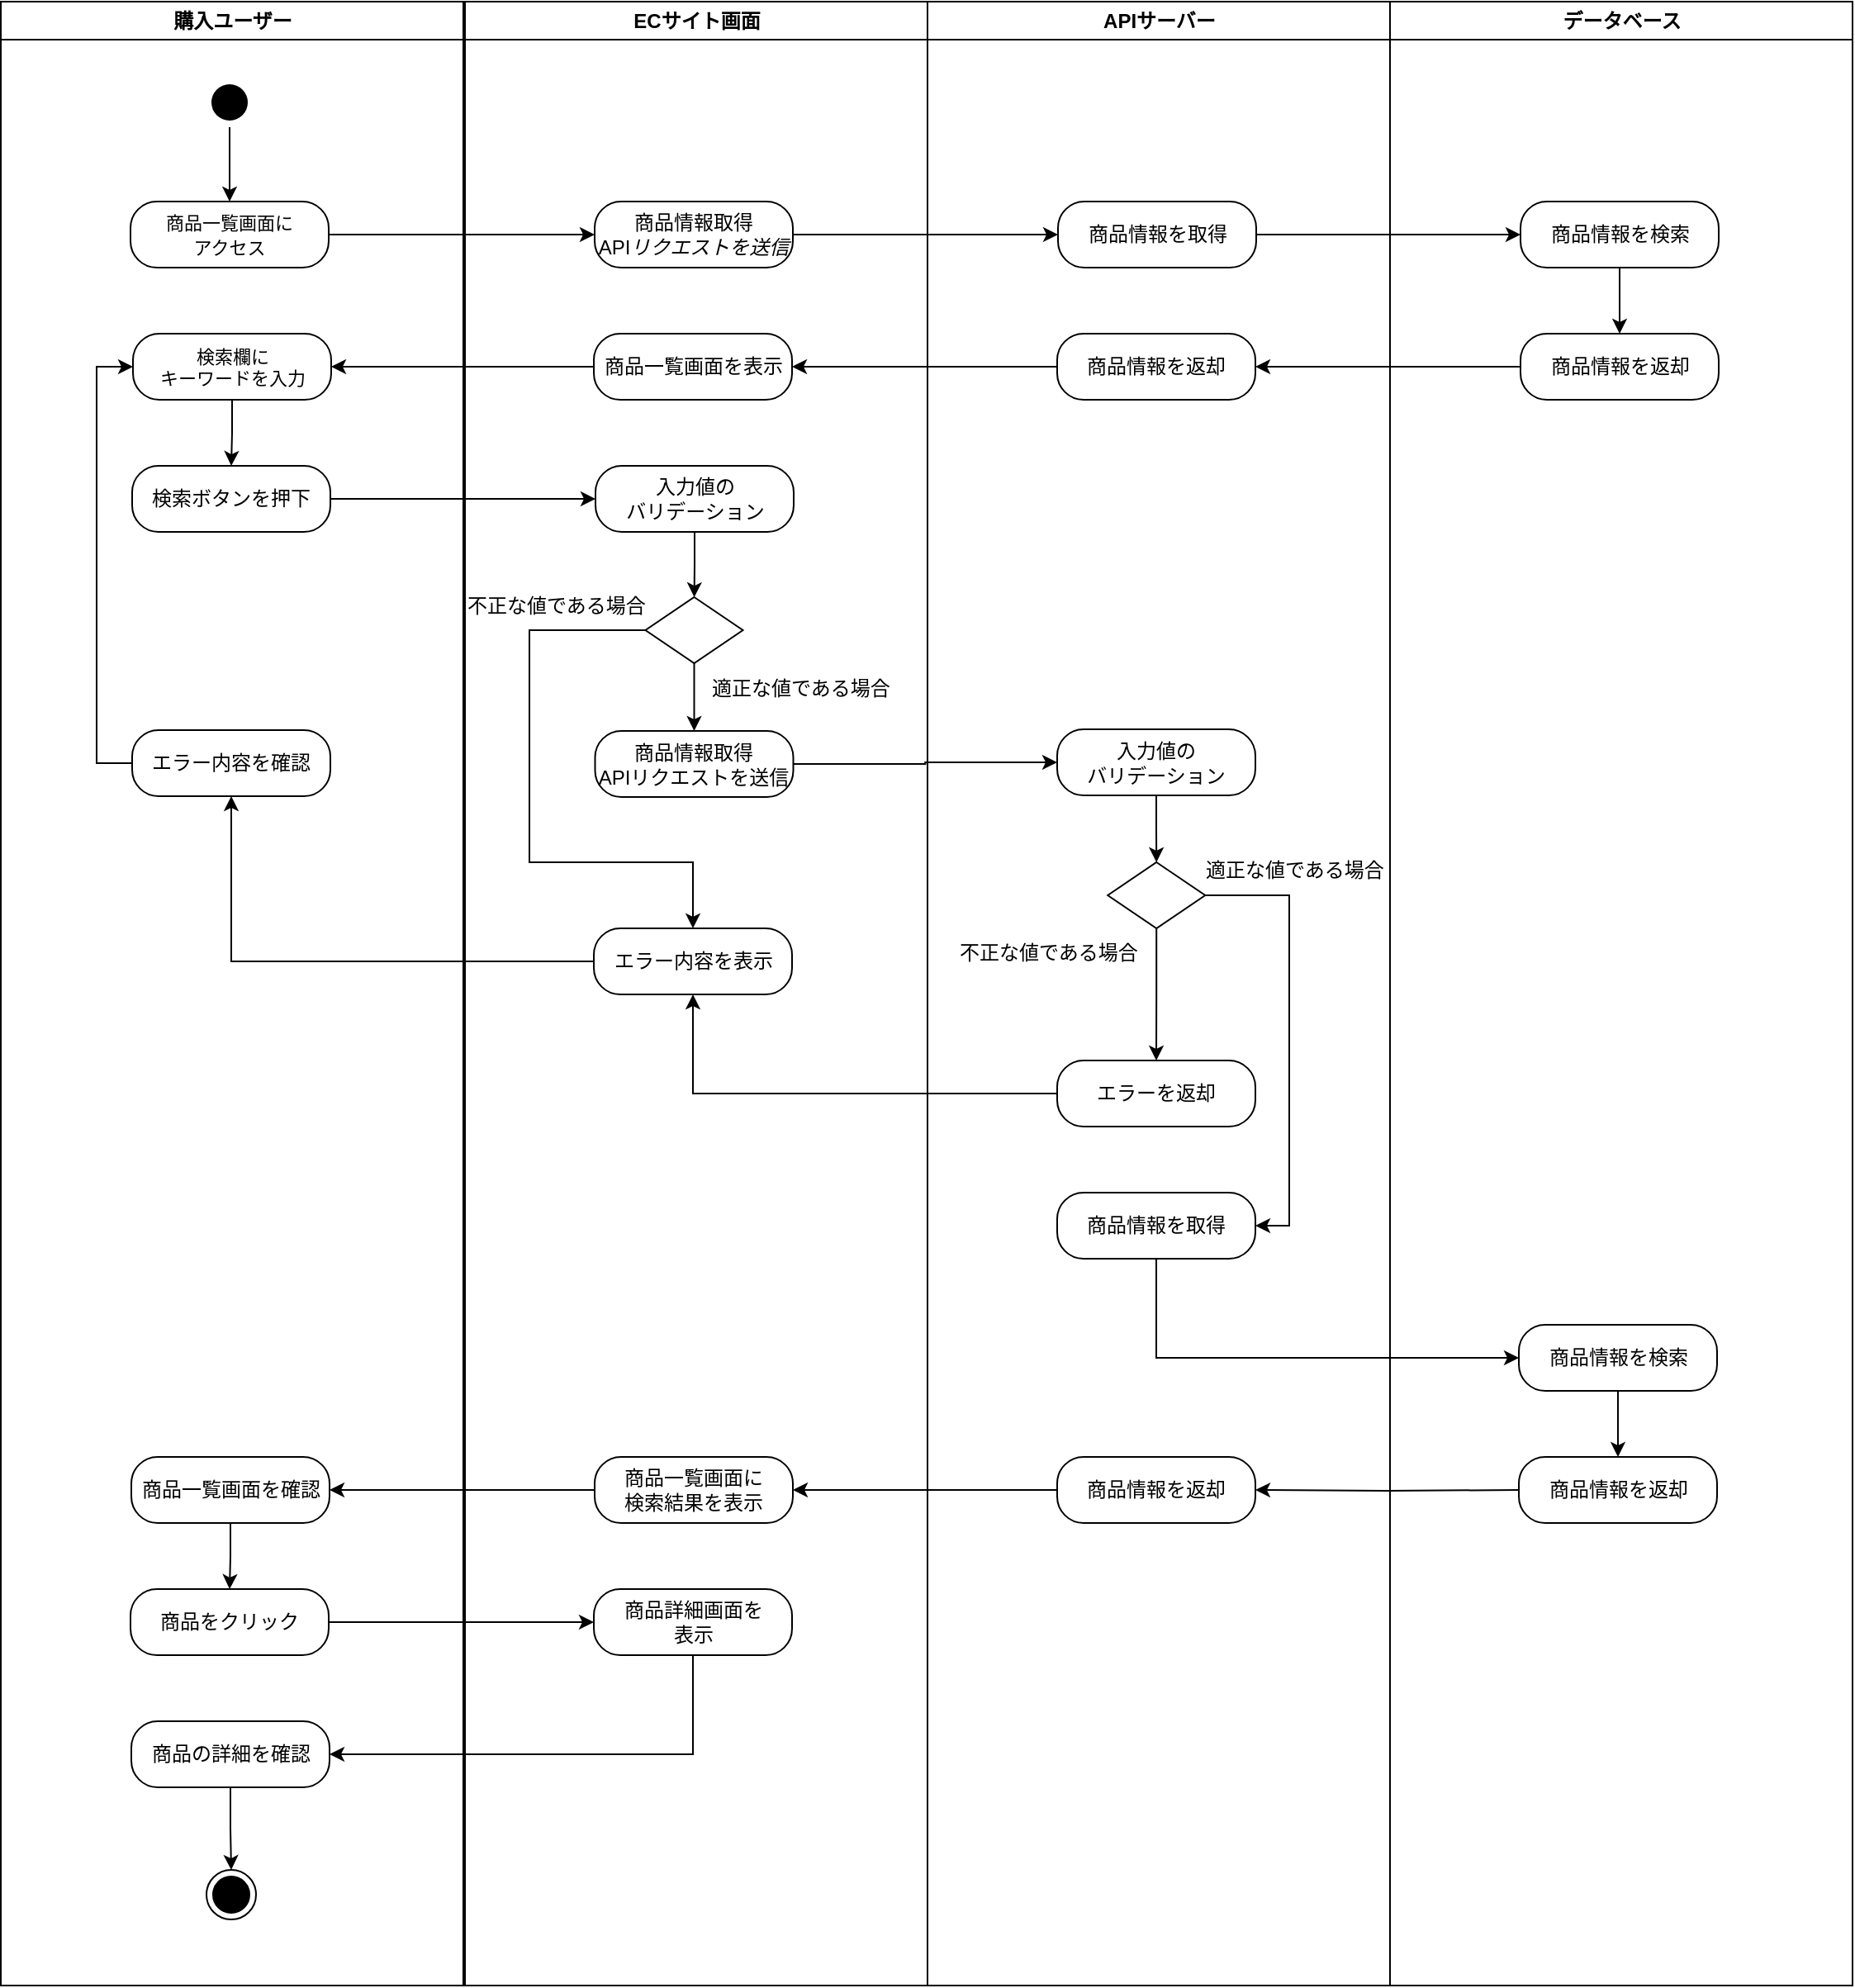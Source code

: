 <mxfile version="24.4.4" type="google">
  <diagram name="Page-1" id="e7e014a7-5840-1c2e-5031-d8a46d1fe8dd">
    <mxGraphModel grid="0" page="0" gridSize="10" guides="1" tooltips="1" connect="1" arrows="1" fold="1" pageScale="1" pageWidth="1169" pageHeight="826" background="none" math="0" shadow="0">
      <root>
        <mxCell id="0" />
        <mxCell id="1" parent="0" />
        <mxCell id="2" value="購入ユーザー" style="swimlane;whiteSpace=wrap;startSize=23;" vertex="1" parent="1">
          <mxGeometry x="160.5" y="39" width="280" height="1201" as="geometry" />
        </mxCell>
        <mxCell id="vWoP6zWK1vNo4NkEKIn9-28" style="edgeStyle=orthogonalEdgeStyle;rounded=0;orthogonalLoop=1;jettySize=auto;html=1;entryX=0.5;entryY=0;entryDx=0;entryDy=0;" edge="1" parent="2" source="WvElCNo4vnSuFBghOQTC-68" target="vWoP6zWK1vNo4NkEKIn9-27">
          <mxGeometry relative="1" as="geometry" />
        </mxCell>
        <mxCell id="WvElCNo4vnSuFBghOQTC-68" value="&lt;font style=&quot;font-size: 11px;&quot;&gt;検索欄に&lt;/font&gt;&lt;div style=&quot;font-size: 11px;&quot;&gt;&lt;font style=&quot;font-size: 11px;&quot;&gt;キーワードを入力&lt;/font&gt;&lt;/div&gt;" style="rounded=1;whiteSpace=wrap;html=1;arcSize=40;" vertex="1" parent="2">
          <mxGeometry x="80" y="201" width="120" height="40" as="geometry" />
        </mxCell>
        <mxCell id="JWLb-32_a0x0ovrGCaO_-33" style="edgeStyle=orthogonalEdgeStyle;rounded=0;orthogonalLoop=1;jettySize=auto;html=1;entryX=0;entryY=0.5;entryDx=0;entryDy=0;" edge="1" parent="2" source="JWLb-32_a0x0ovrGCaO_-12" target="WvElCNo4vnSuFBghOQTC-68">
          <mxGeometry relative="1" as="geometry">
            <Array as="points">
              <mxPoint x="58" y="461" />
              <mxPoint x="58" y="221" />
            </Array>
          </mxGeometry>
        </mxCell>
        <mxCell id="JWLb-32_a0x0ovrGCaO_-12" value="&lt;font style=&quot;font-size: 12px;&quot;&gt;エラー内容を確認&lt;/font&gt;" style="rounded=1;whiteSpace=wrap;html=1;arcSize=40;" vertex="1" parent="2">
          <mxGeometry x="79.5" y="441" width="120" height="40" as="geometry" />
        </mxCell>
        <mxCell id="vWoP6zWK1vNo4NkEKIn9-24" style="edgeStyle=orthogonalEdgeStyle;rounded=0;orthogonalLoop=1;jettySize=auto;html=1;entryX=0.5;entryY=0;entryDx=0;entryDy=0;" edge="1" parent="2" source="5" target="vWoP6zWK1vNo4NkEKIn9-23">
          <mxGeometry relative="1" as="geometry" />
        </mxCell>
        <mxCell id="5" value="" style="ellipse;shape=startState;fillColor=#000000;strokeColor=none;" vertex="1" parent="2">
          <mxGeometry x="123.5" y="46" width="30" height="30" as="geometry" />
        </mxCell>
        <mxCell id="vWoP6zWK1vNo4NkEKIn9-23" value="&lt;font style=&quot;font-size: 11px;&quot;&gt;商品一覧画面に&lt;/font&gt;&lt;div&gt;&lt;font style=&quot;font-size: 11px;&quot;&gt;アクセス&lt;/font&gt;&lt;/div&gt;" style="rounded=1;whiteSpace=wrap;html=1;arcSize=40;" vertex="1" parent="2">
          <mxGeometry x="78.5" y="121" width="120" height="40" as="geometry" />
        </mxCell>
        <mxCell id="vWoP6zWK1vNo4NkEKIn9-27" value="&lt;font style=&quot;font-size: 12px;&quot;&gt;検索ボタンを押下&lt;/font&gt;" style="rounded=1;whiteSpace=wrap;html=1;arcSize=40;" vertex="1" parent="2">
          <mxGeometry x="79.5" y="281" width="120" height="40" as="geometry" />
        </mxCell>
        <mxCell id="WvElCNo4vnSuFBghOQTC-93" value="" style="ellipse;html=1;shape=endState;fillColor=#000000;strokeColor=default;" vertex="1" parent="2">
          <mxGeometry x="124.5" y="1131" width="30" height="30" as="geometry" />
        </mxCell>
        <mxCell id="vWoP6zWK1vNo4NkEKIn9-73" style="edgeStyle=orthogonalEdgeStyle;rounded=0;orthogonalLoop=1;jettySize=auto;html=1;entryX=0.5;entryY=0;entryDx=0;entryDy=0;" edge="1" parent="2" source="vWoP6zWK1vNo4NkEKIn9-57" target="vWoP6zWK1vNo4NkEKIn9-71">
          <mxGeometry relative="1" as="geometry" />
        </mxCell>
        <mxCell id="vWoP6zWK1vNo4NkEKIn9-57" value="&lt;font style=&quot;font-size: 12px;&quot;&gt;商品一覧画面を確認&lt;br&gt;&lt;/font&gt;" style="rounded=1;whiteSpace=wrap;html=1;arcSize=40;" vertex="1" parent="2">
          <mxGeometry x="79" y="881" width="120" height="40" as="geometry" />
        </mxCell>
        <mxCell id="vWoP6zWK1vNo4NkEKIn9-71" value="&lt;font style=&quot;font-size: 12px;&quot;&gt;商品をクリック&lt;br&gt;&lt;/font&gt;" style="rounded=1;whiteSpace=wrap;html=1;arcSize=40;" vertex="1" parent="2">
          <mxGeometry x="78.5" y="961" width="120" height="40" as="geometry" />
        </mxCell>
        <mxCell id="vWoP6zWK1vNo4NkEKIn9-77" style="edgeStyle=orthogonalEdgeStyle;rounded=0;orthogonalLoop=1;jettySize=auto;html=1;entryX=0.5;entryY=0;entryDx=0;entryDy=0;" edge="1" parent="2" source="vWoP6zWK1vNo4NkEKIn9-75" target="WvElCNo4vnSuFBghOQTC-93">
          <mxGeometry relative="1" as="geometry" />
        </mxCell>
        <mxCell id="vWoP6zWK1vNo4NkEKIn9-75" value="&lt;font style=&quot;font-size: 12px;&quot;&gt;商品の詳細を確認&lt;/font&gt;" style="rounded=1;whiteSpace=wrap;html=1;arcSize=40;" vertex="1" parent="2">
          <mxGeometry x="79" y="1041" width="120" height="40" as="geometry" />
        </mxCell>
        <mxCell id="3" value="ECサイト画面" style="swimlane;whiteSpace=wrap;startSize=23;" vertex="1" parent="1">
          <mxGeometry x="441.5" y="39" width="280" height="1201" as="geometry" />
        </mxCell>
        <mxCell id="JWLb-32_a0x0ovrGCaO_-11" value="" style="edgeStyle=orthogonalEdgeStyle;rounded=0;orthogonalLoop=1;jettySize=auto;html=1;" edge="1" parent="3" source="JWLb-32_a0x0ovrGCaO_-7" target="JWLb-32_a0x0ovrGCaO_-10">
          <mxGeometry relative="1" as="geometry" />
        </mxCell>
        <mxCell id="JWLb-32_a0x0ovrGCaO_-7" value="&lt;font style=&quot;font-size: 12px;&quot;&gt;入力値の&lt;/font&gt;&lt;div&gt;&lt;font style=&quot;font-size: 12px;&quot;&gt;バリデーション&lt;/font&gt;&lt;/div&gt;" style="rounded=1;whiteSpace=wrap;html=1;arcSize=40;" vertex="1" parent="3">
          <mxGeometry x="79" y="281" width="120" height="40" as="geometry" />
        </mxCell>
        <mxCell id="vWoP6zWK1vNo4NkEKIn9-83" style="edgeStyle=orthogonalEdgeStyle;rounded=0;orthogonalLoop=1;jettySize=auto;html=1;entryX=0.5;entryY=0;entryDx=0;entryDy=0;" edge="1" parent="3" source="JWLb-32_a0x0ovrGCaO_-10" target="JWLb-32_a0x0ovrGCaO_-23">
          <mxGeometry relative="1" as="geometry">
            <Array as="points">
              <mxPoint x="39" y="381" />
              <mxPoint x="39" y="521" />
              <mxPoint x="138" y="521" />
            </Array>
          </mxGeometry>
        </mxCell>
        <mxCell id="JWLb-32_a0x0ovrGCaO_-10" value="" style="rhombus;whiteSpace=wrap;html=1;" vertex="1" parent="3">
          <mxGeometry x="109.25" y="360.5" width="59" height="40" as="geometry" />
        </mxCell>
        <mxCell id="JWLb-32_a0x0ovrGCaO_-16" value="不正な値である場合" style="text;html=1;align=center;verticalAlign=middle;whiteSpace=wrap;rounded=0;" vertex="1" parent="3">
          <mxGeometry x="7.105e-15" y="351" width="110" height="30" as="geometry" />
        </mxCell>
        <mxCell id="JWLb-32_a0x0ovrGCaO_-17" value="適正な値である場合" style="text;html=1;align=center;verticalAlign=middle;whiteSpace=wrap;rounded=0;" vertex="1" parent="3">
          <mxGeometry x="148.5" y="400.5" width="110" height="30" as="geometry" />
        </mxCell>
        <mxCell id="JWLb-32_a0x0ovrGCaO_-18" value="&lt;font style=&quot;font-size: 12px;&quot;&gt;商品一覧画面に&lt;/font&gt;&lt;div&gt;&lt;font style=&quot;font-size: 12px;&quot;&gt;検索結果を表示&lt;/font&gt;&lt;/div&gt;" style="rounded=1;whiteSpace=wrap;html=1;arcSize=40;" vertex="1" parent="3">
          <mxGeometry x="78.5" y="881" width="120" height="40" as="geometry" />
        </mxCell>
        <mxCell id="JWLb-32_a0x0ovrGCaO_-23" value="&lt;font style=&quot;font-size: 12px;&quot;&gt;エラー内容を表示&lt;/font&gt;" style="rounded=1;whiteSpace=wrap;html=1;arcSize=40;" vertex="1" parent="3">
          <mxGeometry x="78" y="561" width="120" height="40" as="geometry" />
        </mxCell>
        <mxCell id="WvElCNo4vnSuFBghOQTC-67" value="商品情報取得&lt;div&gt;API&lt;i&gt;リクエストを送信&lt;/i&gt;&lt;/div&gt;" style="rounded=1;whiteSpace=wrap;html=1;arcSize=40;" vertex="1" parent="3">
          <mxGeometry x="78.5" y="121" width="120" height="40" as="geometry" />
        </mxCell>
        <mxCell id="vWoP6zWK1vNo4NkEKIn9-60" value="&lt;font style=&quot;font-size: 12px;&quot;&gt;商品一覧画面を表示&lt;/font&gt;" style="rounded=1;whiteSpace=wrap;html=1;arcSize=40;" vertex="1" parent="3">
          <mxGeometry x="78" y="201" width="120" height="40" as="geometry" />
        </mxCell>
        <mxCell id="vWoP6zWK1vNo4NkEKIn9-72" value="&lt;font style=&quot;font-size: 12px;&quot;&gt;商品詳細画面を&lt;br&gt;&lt;/font&gt;&lt;div&gt;&lt;font style=&quot;font-size: 12px;&quot;&gt;表示&lt;/font&gt;&lt;/div&gt;" style="rounded=1;whiteSpace=wrap;html=1;arcSize=40;" vertex="1" parent="3">
          <mxGeometry x="78" y="961" width="120" height="40" as="geometry" />
        </mxCell>
        <mxCell id="JWLb-32_a0x0ovrGCaO_-32" style="edgeStyle=orthogonalEdgeStyle;rounded=0;orthogonalLoop=1;jettySize=auto;html=1;entryX=0.5;entryY=1;entryDx=0;entryDy=0;exitX=0;exitY=0.5;exitDx=0;exitDy=0;" edge="1" parent="1" source="JWLb-32_a0x0ovrGCaO_-23" target="JWLb-32_a0x0ovrGCaO_-12">
          <mxGeometry relative="1" as="geometry">
            <Array as="points">
              <mxPoint x="300" y="620" />
            </Array>
          </mxGeometry>
        </mxCell>
        <mxCell id="vWoP6zWK1vNo4NkEKIn9-5" value="APIサーバー" style="swimlane;whiteSpace=wrap;startSize=23;" vertex="1" parent="1">
          <mxGeometry x="721.5" y="39" width="280" height="1201" as="geometry" />
        </mxCell>
        <mxCell id="vWoP6zWK1vNo4NkEKIn9-36" style="edgeStyle=orthogonalEdgeStyle;rounded=0;orthogonalLoop=1;jettySize=auto;html=1;entryX=0.5;entryY=0;entryDx=0;entryDy=0;" edge="1" parent="vWoP6zWK1vNo4NkEKIn9-5" source="vWoP6zWK1vNo4NkEKIn9-32" target="vWoP6zWK1vNo4NkEKIn9-35">
          <mxGeometry relative="1" as="geometry" />
        </mxCell>
        <mxCell id="vWoP6zWK1vNo4NkEKIn9-32" value="&lt;font style=&quot;font-size: 12px;&quot;&gt;入力値の&lt;/font&gt;&lt;div&gt;&lt;font style=&quot;font-size: 12px;&quot;&gt;バリデーション&lt;/font&gt;&lt;/div&gt;" style="rounded=1;whiteSpace=wrap;html=1;arcSize=40;" vertex="1" parent="vWoP6zWK1vNo4NkEKIn9-5">
          <mxGeometry x="78.5" y="440.5" width="120" height="40" as="geometry" />
        </mxCell>
        <mxCell id="vWoP6zWK1vNo4NkEKIn9-44" style="edgeStyle=orthogonalEdgeStyle;rounded=0;orthogonalLoop=1;jettySize=auto;html=1;entryX=0.5;entryY=0;entryDx=0;entryDy=0;" edge="1" parent="vWoP6zWK1vNo4NkEKIn9-5" source="vWoP6zWK1vNo4NkEKIn9-35" target="vWoP6zWK1vNo4NkEKIn9-37">
          <mxGeometry relative="1" as="geometry" />
        </mxCell>
        <mxCell id="vWoP6zWK1vNo4NkEKIn9-45" style="edgeStyle=orthogonalEdgeStyle;rounded=0;orthogonalLoop=1;jettySize=auto;html=1;entryX=1;entryY=0.5;entryDx=0;entryDy=0;" edge="1" parent="vWoP6zWK1vNo4NkEKIn9-5" source="vWoP6zWK1vNo4NkEKIn9-35" target="vWoP6zWK1vNo4NkEKIn9-43">
          <mxGeometry relative="1" as="geometry">
            <Array as="points">
              <mxPoint x="219" y="541" />
              <mxPoint x="219" y="741" />
            </Array>
          </mxGeometry>
        </mxCell>
        <mxCell id="vWoP6zWK1vNo4NkEKIn9-35" value="" style="rhombus;whiteSpace=wrap;html=1;" vertex="1" parent="vWoP6zWK1vNo4NkEKIn9-5">
          <mxGeometry x="109.12" y="521" width="59" height="40" as="geometry" />
        </mxCell>
        <mxCell id="vWoP6zWK1vNo4NkEKIn9-37" value="&lt;font style=&quot;font-size: 12px;&quot;&gt;エラーを返却&lt;/font&gt;" style="rounded=1;whiteSpace=wrap;html=1;arcSize=40;" vertex="1" parent="vWoP6zWK1vNo4NkEKIn9-5">
          <mxGeometry x="78.5" y="641" width="120" height="40" as="geometry" />
        </mxCell>
        <mxCell id="vWoP6zWK1vNo4NkEKIn9-43" value="&lt;font style=&quot;font-size: 12px;&quot;&gt;商品情報を取得&lt;/font&gt;" style="rounded=1;whiteSpace=wrap;html=1;arcSize=40;" vertex="1" parent="vWoP6zWK1vNo4NkEKIn9-5">
          <mxGeometry x="78.5" y="721" width="120" height="40" as="geometry" />
        </mxCell>
        <mxCell id="vWoP6zWK1vNo4NkEKIn9-46" value="適正な値である場合" style="text;html=1;align=center;verticalAlign=middle;whiteSpace=wrap;rounded=0;" vertex="1" parent="vWoP6zWK1vNo4NkEKIn9-5">
          <mxGeometry x="167.88" y="511" width="110" height="30" as="geometry" />
        </mxCell>
        <mxCell id="vWoP6zWK1vNo4NkEKIn9-47" value="不正な値である場合" style="text;html=1;align=center;verticalAlign=middle;whiteSpace=wrap;rounded=0;" vertex="1" parent="vWoP6zWK1vNo4NkEKIn9-5">
          <mxGeometry x="18.5" y="561" width="110" height="30" as="geometry" />
        </mxCell>
        <mxCell id="vWoP6zWK1vNo4NkEKIn9-54" value="&lt;font style=&quot;font-size: 12px;&quot;&gt;商品情報を返却&lt;/font&gt;" style="rounded=1;whiteSpace=wrap;html=1;arcSize=40;" vertex="1" parent="vWoP6zWK1vNo4NkEKIn9-5">
          <mxGeometry x="78.5" y="881" width="120" height="40" as="geometry" />
        </mxCell>
        <mxCell id="vWoP6zWK1vNo4NkEKIn9-61" value="商品情報を取得" style="rounded=1;whiteSpace=wrap;html=1;arcSize=40;" vertex="1" parent="vWoP6zWK1vNo4NkEKIn9-5">
          <mxGeometry x="79" y="121" width="120" height="40" as="geometry" />
        </mxCell>
        <mxCell id="vWoP6zWK1vNo4NkEKIn9-66" value="商品情報を返却" style="rounded=1;whiteSpace=wrap;html=1;arcSize=40;" vertex="1" parent="vWoP6zWK1vNo4NkEKIn9-5">
          <mxGeometry x="78.5" y="201" width="120" height="40" as="geometry" />
        </mxCell>
        <mxCell id="vWoP6zWK1vNo4NkEKIn9-22" value="データベース" style="swimlane;whiteSpace=wrap;startSize=23;" vertex="1" parent="1">
          <mxGeometry x="1001.5" y="39" width="280" height="1201" as="geometry" />
        </mxCell>
        <mxCell id="vWoP6zWK1vNo4NkEKIn9-86" style="edgeStyle=orthogonalEdgeStyle;rounded=0;orthogonalLoop=1;jettySize=auto;html=1;entryX=0.5;entryY=0;entryDx=0;entryDy=0;" edge="1" parent="vWoP6zWK1vNo4NkEKIn9-22" source="vWoP6zWK1vNo4NkEKIn9-50" target="vWoP6zWK1vNo4NkEKIn9-52">
          <mxGeometry relative="1" as="geometry" />
        </mxCell>
        <mxCell id="vWoP6zWK1vNo4NkEKIn9-50" value="&lt;font style=&quot;font-size: 12px;&quot;&gt;商品情報を検索&lt;/font&gt;" style="rounded=1;whiteSpace=wrap;html=1;arcSize=40;" vertex="1" parent="vWoP6zWK1vNo4NkEKIn9-22">
          <mxGeometry x="78" y="801" width="120" height="40" as="geometry" />
        </mxCell>
        <mxCell id="vWoP6zWK1vNo4NkEKIn9-52" value="&lt;font style=&quot;font-size: 12px;&quot;&gt;商品情報を返却&lt;/font&gt;" style="rounded=1;whiteSpace=wrap;html=1;arcSize=40;" vertex="1" parent="vWoP6zWK1vNo4NkEKIn9-22">
          <mxGeometry x="78" y="881" width="120" height="40" as="geometry" />
        </mxCell>
        <mxCell id="vWoP6zWK1vNo4NkEKIn9-87" style="edgeStyle=orthogonalEdgeStyle;rounded=0;orthogonalLoop=1;jettySize=auto;html=1;entryX=0.5;entryY=0;entryDx=0;entryDy=0;" edge="1" parent="vWoP6zWK1vNo4NkEKIn9-22" source="vWoP6zWK1vNo4NkEKIn9-63" target="vWoP6zWK1vNo4NkEKIn9-65">
          <mxGeometry relative="1" as="geometry" />
        </mxCell>
        <mxCell id="vWoP6zWK1vNo4NkEKIn9-63" value="商品情報を検索" style="rounded=1;whiteSpace=wrap;html=1;arcSize=40;" vertex="1" parent="vWoP6zWK1vNo4NkEKIn9-22">
          <mxGeometry x="79" y="121" width="120" height="40" as="geometry" />
        </mxCell>
        <mxCell id="vWoP6zWK1vNo4NkEKIn9-65" value="商品情報を返却" style="rounded=1;whiteSpace=wrap;html=1;arcSize=40;" vertex="1" parent="vWoP6zWK1vNo4NkEKIn9-22">
          <mxGeometry x="79" y="201" width="120" height="40" as="geometry" />
        </mxCell>
        <mxCell id="vWoP6zWK1vNo4NkEKIn9-25" style="edgeStyle=orthogonalEdgeStyle;rounded=0;orthogonalLoop=1;jettySize=auto;html=1;entryX=0;entryY=0.5;entryDx=0;entryDy=0;" edge="1" parent="1" source="vWoP6zWK1vNo4NkEKIn9-23" target="WvElCNo4vnSuFBghOQTC-67">
          <mxGeometry relative="1" as="geometry" />
        </mxCell>
        <mxCell id="vWoP6zWK1vNo4NkEKIn9-30" style="edgeStyle=orthogonalEdgeStyle;rounded=0;orthogonalLoop=1;jettySize=auto;html=1;entryX=0;entryY=0.5;entryDx=0;entryDy=0;" edge="1" parent="1" source="vWoP6zWK1vNo4NkEKIn9-27" target="JWLb-32_a0x0ovrGCaO_-7">
          <mxGeometry relative="1" as="geometry" />
        </mxCell>
        <mxCell id="vWoP6zWK1vNo4NkEKIn9-55" style="edgeStyle=orthogonalEdgeStyle;rounded=0;orthogonalLoop=1;jettySize=auto;html=1;entryX=1;entryY=0.5;entryDx=0;entryDy=0;" edge="1" parent="1" target="vWoP6zWK1vNo4NkEKIn9-54">
          <mxGeometry relative="1" as="geometry">
            <mxPoint x="1079.5" y="940" as="sourcePoint" />
          </mxGeometry>
        </mxCell>
        <mxCell id="vWoP6zWK1vNo4NkEKIn9-56" style="edgeStyle=orthogonalEdgeStyle;rounded=0;orthogonalLoop=1;jettySize=auto;html=1;entryX=1;entryY=0.5;entryDx=0;entryDy=0;" edge="1" parent="1" source="vWoP6zWK1vNo4NkEKIn9-54" target="JWLb-32_a0x0ovrGCaO_-18">
          <mxGeometry relative="1" as="geometry" />
        </mxCell>
        <mxCell id="vWoP6zWK1vNo4NkEKIn9-58" style="edgeStyle=orthogonalEdgeStyle;rounded=0;orthogonalLoop=1;jettySize=auto;html=1;entryX=1;entryY=0.5;entryDx=0;entryDy=0;" edge="1" parent="1" source="JWLb-32_a0x0ovrGCaO_-18" target="vWoP6zWK1vNo4NkEKIn9-57">
          <mxGeometry relative="1" as="geometry" />
        </mxCell>
        <mxCell id="vWoP6zWK1vNo4NkEKIn9-62" style="edgeStyle=orthogonalEdgeStyle;rounded=0;orthogonalLoop=1;jettySize=auto;html=1;entryX=0;entryY=0.5;entryDx=0;entryDy=0;" edge="1" parent="1" source="WvElCNo4vnSuFBghOQTC-67" target="vWoP6zWK1vNo4NkEKIn9-61">
          <mxGeometry relative="1" as="geometry" />
        </mxCell>
        <mxCell id="vWoP6zWK1vNo4NkEKIn9-64" style="edgeStyle=orthogonalEdgeStyle;rounded=0;orthogonalLoop=1;jettySize=auto;html=1;entryX=0;entryY=0.5;entryDx=0;entryDy=0;" edge="1" parent="1" source="vWoP6zWK1vNo4NkEKIn9-61" target="vWoP6zWK1vNo4NkEKIn9-63">
          <mxGeometry relative="1" as="geometry" />
        </mxCell>
        <mxCell id="vWoP6zWK1vNo4NkEKIn9-67" style="edgeStyle=orthogonalEdgeStyle;rounded=0;orthogonalLoop=1;jettySize=auto;html=1;entryX=1;entryY=0.5;entryDx=0;entryDy=0;" edge="1" parent="1" source="vWoP6zWK1vNo4NkEKIn9-65" target="vWoP6zWK1vNo4NkEKIn9-66">
          <mxGeometry relative="1" as="geometry" />
        </mxCell>
        <mxCell id="vWoP6zWK1vNo4NkEKIn9-68" style="edgeStyle=orthogonalEdgeStyle;rounded=0;orthogonalLoop=1;jettySize=auto;html=1;entryX=1;entryY=0.5;entryDx=0;entryDy=0;" edge="1" parent="1" source="vWoP6zWK1vNo4NkEKIn9-66" target="vWoP6zWK1vNo4NkEKIn9-60">
          <mxGeometry relative="1" as="geometry" />
        </mxCell>
        <mxCell id="vWoP6zWK1vNo4NkEKIn9-69" style="edgeStyle=orthogonalEdgeStyle;rounded=0;orthogonalLoop=1;jettySize=auto;html=1;entryX=1;entryY=0.5;entryDx=0;entryDy=0;" edge="1" parent="1" source="vWoP6zWK1vNo4NkEKIn9-60" target="WvElCNo4vnSuFBghOQTC-68">
          <mxGeometry relative="1" as="geometry" />
        </mxCell>
        <mxCell id="vWoP6zWK1vNo4NkEKIn9-74" style="edgeStyle=orthogonalEdgeStyle;rounded=0;orthogonalLoop=1;jettySize=auto;html=1;entryX=0;entryY=0.5;entryDx=0;entryDy=0;" edge="1" parent="1" source="vWoP6zWK1vNo4NkEKIn9-71" target="vWoP6zWK1vNo4NkEKIn9-72">
          <mxGeometry relative="1" as="geometry" />
        </mxCell>
        <mxCell id="vWoP6zWK1vNo4NkEKIn9-76" style="edgeStyle=orthogonalEdgeStyle;rounded=0;orthogonalLoop=1;jettySize=auto;html=1;entryX=1;entryY=0.5;entryDx=0;entryDy=0;" edge="1" parent="1" source="vWoP6zWK1vNo4NkEKIn9-72" target="vWoP6zWK1vNo4NkEKIn9-75">
          <mxGeometry relative="1" as="geometry">
            <Array as="points">
              <mxPoint x="580" y="1100" />
            </Array>
          </mxGeometry>
        </mxCell>
        <mxCell id="vWoP6zWK1vNo4NkEKIn9-80" style="edgeStyle=orthogonalEdgeStyle;rounded=0;orthogonalLoop=1;jettySize=auto;html=1;entryX=0;entryY=0.5;entryDx=0;entryDy=0;" edge="1" parent="1" source="vWoP6zWK1vNo4NkEKIn9-78" target="vWoP6zWK1vNo4NkEKIn9-32">
          <mxGeometry relative="1" as="geometry" />
        </mxCell>
        <mxCell id="vWoP6zWK1vNo4NkEKIn9-78" value="&lt;div&gt;&lt;font style=&quot;font-size: 12px;&quot;&gt;商品情報取得&lt;/font&gt;&lt;/div&gt;&lt;font style=&quot;font-size: 12px;&quot;&gt;APIリクエストを送信&lt;/font&gt;" style="rounded=1;whiteSpace=wrap;html=1;arcSize=40;" vertex="1" parent="1">
          <mxGeometry x="520.25" y="480.5" width="120" height="40" as="geometry" />
        </mxCell>
        <mxCell id="vWoP6zWK1vNo4NkEKIn9-79" style="edgeStyle=orthogonalEdgeStyle;rounded=0;orthogonalLoop=1;jettySize=auto;html=1;entryX=0.5;entryY=0;entryDx=0;entryDy=0;" edge="1" parent="1" source="JWLb-32_a0x0ovrGCaO_-10" target="vWoP6zWK1vNo4NkEKIn9-78">
          <mxGeometry relative="1" as="geometry" />
        </mxCell>
        <mxCell id="vWoP6zWK1vNo4NkEKIn9-84" style="edgeStyle=orthogonalEdgeStyle;rounded=0;orthogonalLoop=1;jettySize=auto;html=1;entryX=0.5;entryY=1;entryDx=0;entryDy=0;" edge="1" parent="1" source="vWoP6zWK1vNo4NkEKIn9-37" target="JWLb-32_a0x0ovrGCaO_-23">
          <mxGeometry relative="1" as="geometry" />
        </mxCell>
        <mxCell id="vWoP6zWK1vNo4NkEKIn9-85" style="edgeStyle=orthogonalEdgeStyle;rounded=0;orthogonalLoop=1;jettySize=auto;html=1;entryX=0;entryY=0.5;entryDx=0;entryDy=0;" edge="1" parent="1" source="vWoP6zWK1vNo4NkEKIn9-43" target="vWoP6zWK1vNo4NkEKIn9-50">
          <mxGeometry relative="1" as="geometry">
            <Array as="points">
              <mxPoint x="860" y="860" />
            </Array>
          </mxGeometry>
        </mxCell>
      </root>
    </mxGraphModel>
  </diagram>
</mxfile>
